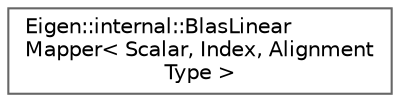digraph "类继承关系图"
{
 // LATEX_PDF_SIZE
  bgcolor="transparent";
  edge [fontname=Helvetica,fontsize=10,labelfontname=Helvetica,labelfontsize=10];
  node [fontname=Helvetica,fontsize=10,shape=box,height=0.2,width=0.4];
  rankdir="LR";
  Node0 [id="Node000000",label="Eigen::internal::BlasLinear\lMapper\< Scalar, Index, Alignment\lType \>",height=0.2,width=0.4,color="grey40", fillcolor="white", style="filled",URL="$class_eigen_1_1internal_1_1_blas_linear_mapper.html",tooltip=" "];
}
